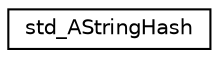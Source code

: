 digraph "Graphical Class Hierarchy"
{
  edge [fontname="Helvetica",fontsize="10",labelfontname="Helvetica",labelfontsize="10"];
  node [fontname="Helvetica",fontsize="10",shape=record];
  rankdir="LR";
  Node0 [label="std_AStringHash",height=0.2,width=0.4,color="black", fillcolor="white", style="filled",URL="$structaworx_1_1lib_1_1strings_1_1util_1_1std__AStringHash.html"];
}
